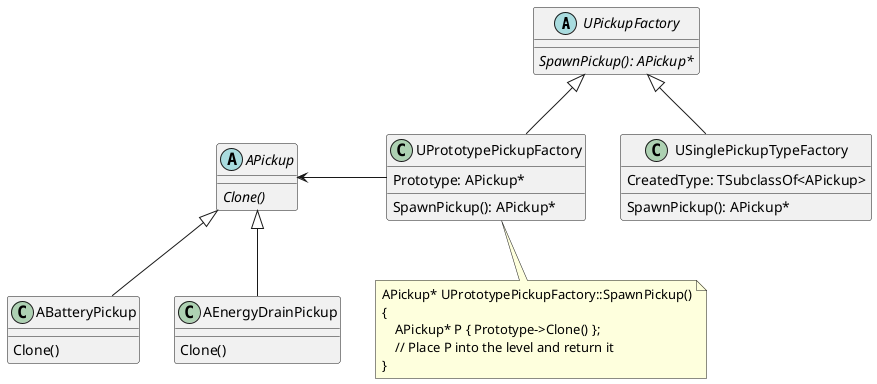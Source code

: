 @startuml
abstract class UPickupFactory {
  {abstract} SpawnPickup(): APickup*
}

class USinglePickupTypeFactory {
  CreatedType: TSubclassOf<APickup>
  SpawnPickup(): APickup*
}

class UPrototypePickupFactory {
  Prototype: APickup*
  SpawnPickup(): APickup*
}

note bottom of UPrototypePickupFactory
  APickup* UPrototypePickupFactory::SpawnPickup()
  {
      APickup* P { Prototype->Clone() };
      // Place P into the level and return it
  }
end note

UPickupFactory <|-- USinglePickupTypeFactory
UPickupFactory <|-- UPrototypePickupFactory

abstract class APickup {
  {abstract} Clone()
}

class ABatteryPickup {
  Clone()
}

class AEnergyDrainPickup {
  Clone()
}

APickup <- UPrototypePickupFactory

APickup <|-- ABatteryPickup
APickup <|-- AEnergyDrainPickup
@enduml